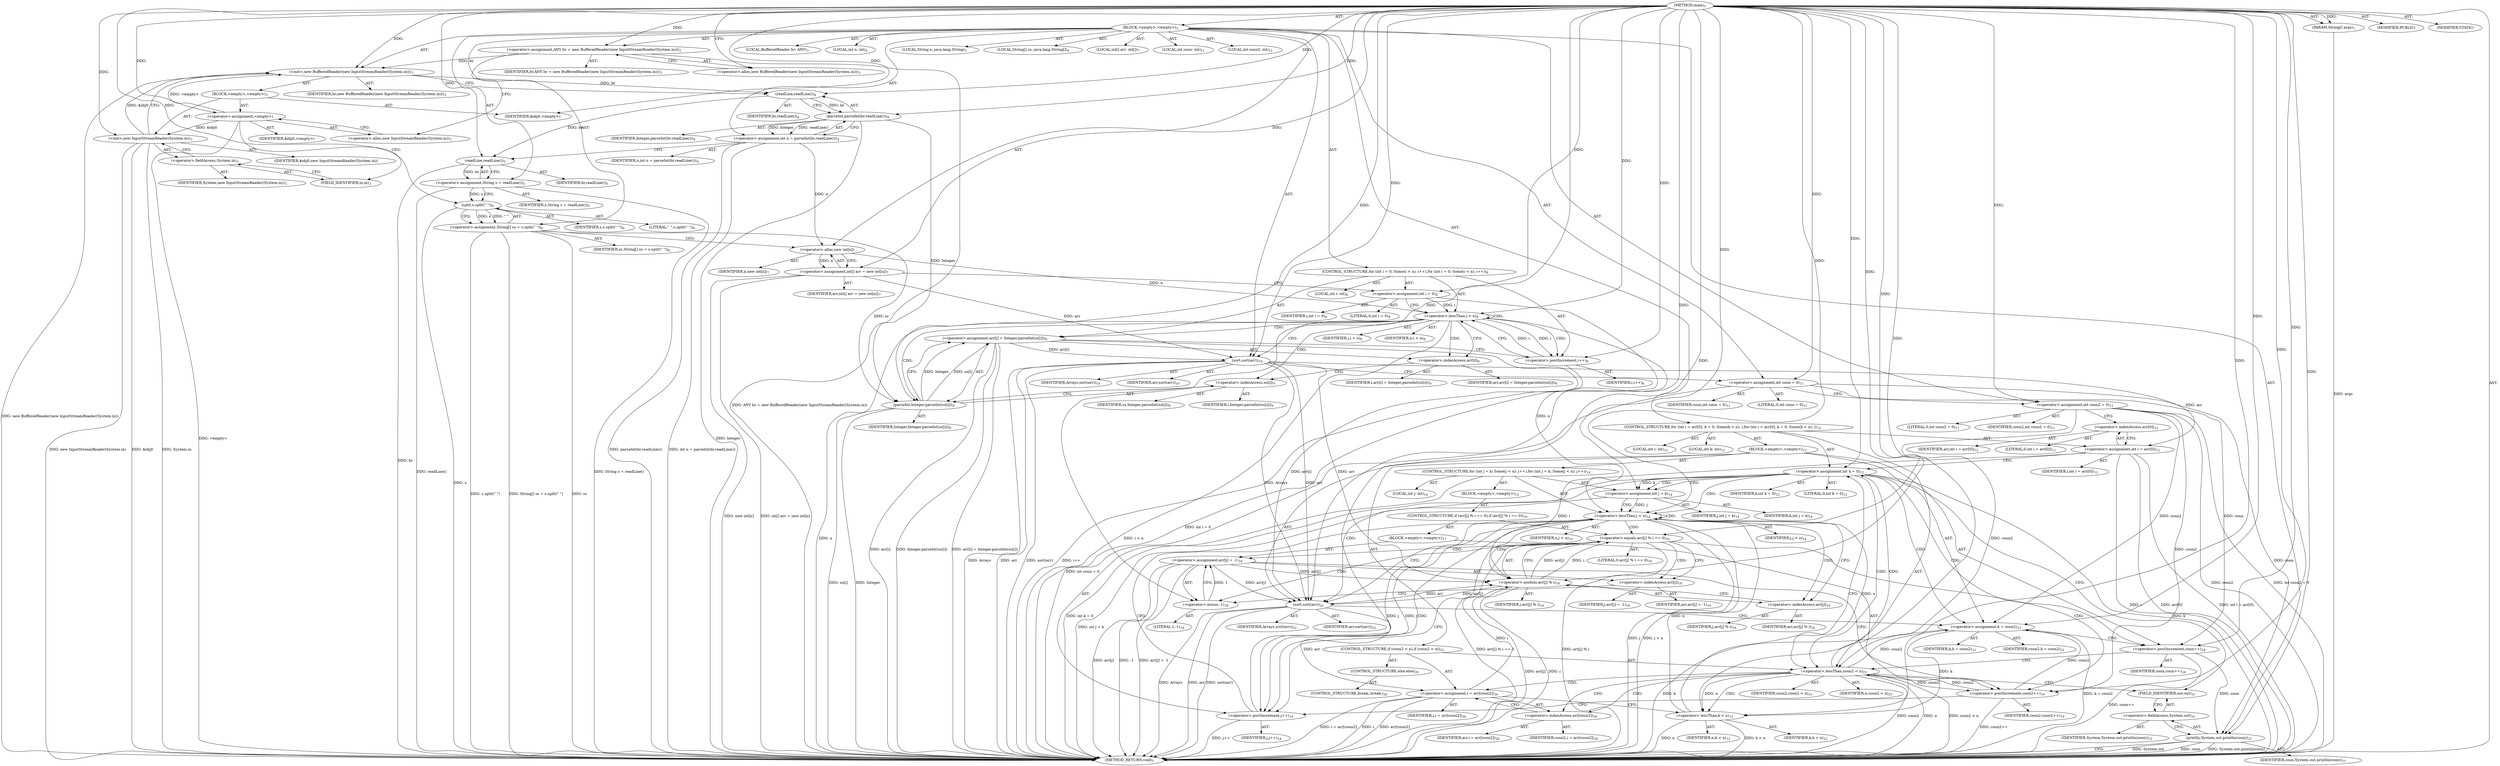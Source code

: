 digraph "main" {  
"19" [label = <(METHOD,main)<SUB>1</SUB>> ]
"20" [label = <(PARAM,String[] args)<SUB>1</SUB>> ]
"21" [label = <(BLOCK,&lt;empty&gt;,&lt;empty&gt;)<SUB>2</SUB>> ]
"4" [label = <(LOCAL,BufferedReader br: ANY)<SUB>3</SUB>> ]
"22" [label = <(&lt;operator&gt;.assignment,ANY br = new BufferedReader(new InputStreamReader(System.in)))<SUB>3</SUB>> ]
"23" [label = <(IDENTIFIER,br,ANY br = new BufferedReader(new InputStreamReader(System.in)))<SUB>3</SUB>> ]
"24" [label = <(&lt;operator&gt;.alloc,new BufferedReader(new InputStreamReader(System.in)))<SUB>3</SUB>> ]
"25" [label = <(&lt;init&gt;,new BufferedReader(new InputStreamReader(System.in)))<SUB>3</SUB>> ]
"3" [label = <(IDENTIFIER,br,new BufferedReader(new InputStreamReader(System.in)))<SUB>3</SUB>> ]
"26" [label = <(BLOCK,&lt;empty&gt;,&lt;empty&gt;)<SUB>3</SUB>> ]
"27" [label = <(&lt;operator&gt;.assignment,&lt;empty&gt;)> ]
"28" [label = <(IDENTIFIER,$obj0,&lt;empty&gt;)> ]
"29" [label = <(&lt;operator&gt;.alloc,new InputStreamReader(System.in))<SUB>3</SUB>> ]
"30" [label = <(&lt;init&gt;,new InputStreamReader(System.in))<SUB>3</SUB>> ]
"31" [label = <(IDENTIFIER,$obj0,new InputStreamReader(System.in))> ]
"32" [label = <(&lt;operator&gt;.fieldAccess,System.in)<SUB>3</SUB>> ]
"33" [label = <(IDENTIFIER,System,new InputStreamReader(System.in))<SUB>3</SUB>> ]
"34" [label = <(FIELD_IDENTIFIER,in,in)<SUB>3</SUB>> ]
"35" [label = <(IDENTIFIER,$obj0,&lt;empty&gt;)> ]
"36" [label = <(LOCAL,int n: int)<SUB>4</SUB>> ]
"37" [label = <(&lt;operator&gt;.assignment,int n = parseInt(br.readLine()))<SUB>4</SUB>> ]
"38" [label = <(IDENTIFIER,n,int n = parseInt(br.readLine()))<SUB>4</SUB>> ]
"39" [label = <(parseInt,parseInt(br.readLine()))<SUB>4</SUB>> ]
"40" [label = <(IDENTIFIER,Integer,parseInt(br.readLine()))<SUB>4</SUB>> ]
"41" [label = <(readLine,readLine())<SUB>4</SUB>> ]
"42" [label = <(IDENTIFIER,br,readLine())<SUB>4</SUB>> ]
"43" [label = <(LOCAL,String s: java.lang.String)<SUB>5</SUB>> ]
"44" [label = <(&lt;operator&gt;.assignment,String s = readLine())<SUB>5</SUB>> ]
"45" [label = <(IDENTIFIER,s,String s = readLine())<SUB>5</SUB>> ]
"46" [label = <(readLine,readLine())<SUB>5</SUB>> ]
"47" [label = <(IDENTIFIER,br,readLine())<SUB>5</SUB>> ]
"48" [label = <(LOCAL,String[] ss: java.lang.String[])<SUB>6</SUB>> ]
"49" [label = <(&lt;operator&gt;.assignment,String[] ss = s.split(&quot; &quot;))<SUB>6</SUB>> ]
"50" [label = <(IDENTIFIER,ss,String[] ss = s.split(&quot; &quot;))<SUB>6</SUB>> ]
"51" [label = <(split,s.split(&quot; &quot;))<SUB>6</SUB>> ]
"52" [label = <(IDENTIFIER,s,s.split(&quot; &quot;))<SUB>6</SUB>> ]
"53" [label = <(LITERAL,&quot; &quot;,s.split(&quot; &quot;))<SUB>6</SUB>> ]
"54" [label = <(LOCAL,int[] arr: int[])<SUB>7</SUB>> ]
"55" [label = <(&lt;operator&gt;.assignment,int[] arr = new int[n])<SUB>7</SUB>> ]
"56" [label = <(IDENTIFIER,arr,int[] arr = new int[n])<SUB>7</SUB>> ]
"57" [label = <(&lt;operator&gt;.alloc,new int[n])> ]
"58" [label = <(IDENTIFIER,n,new int[n])<SUB>7</SUB>> ]
"59" [label = <(CONTROL_STRUCTURE,for (int i = 0; Some(i &lt; n); i++),for (int i = 0; Some(i &lt; n); i++))<SUB>8</SUB>> ]
"60" [label = <(LOCAL,int i: int)<SUB>8</SUB>> ]
"61" [label = <(&lt;operator&gt;.assignment,int i = 0)<SUB>8</SUB>> ]
"62" [label = <(IDENTIFIER,i,int i = 0)<SUB>8</SUB>> ]
"63" [label = <(LITERAL,0,int i = 0)<SUB>8</SUB>> ]
"64" [label = <(&lt;operator&gt;.lessThan,i &lt; n)<SUB>8</SUB>> ]
"65" [label = <(IDENTIFIER,i,i &lt; n)<SUB>8</SUB>> ]
"66" [label = <(IDENTIFIER,n,i &lt; n)<SUB>8</SUB>> ]
"67" [label = <(&lt;operator&gt;.postIncrement,i++)<SUB>8</SUB>> ]
"68" [label = <(IDENTIFIER,i,i++)<SUB>8</SUB>> ]
"69" [label = <(&lt;operator&gt;.assignment,arr[i] = Integer.parseInt(ss[i]))<SUB>9</SUB>> ]
"70" [label = <(&lt;operator&gt;.indexAccess,arr[i])<SUB>9</SUB>> ]
"71" [label = <(IDENTIFIER,arr,arr[i] = Integer.parseInt(ss[i]))<SUB>9</SUB>> ]
"72" [label = <(IDENTIFIER,i,arr[i] = Integer.parseInt(ss[i]))<SUB>9</SUB>> ]
"73" [label = <(parseInt,Integer.parseInt(ss[i]))<SUB>9</SUB>> ]
"74" [label = <(IDENTIFIER,Integer,Integer.parseInt(ss[i]))<SUB>9</SUB>> ]
"75" [label = <(&lt;operator&gt;.indexAccess,ss[i])<SUB>9</SUB>> ]
"76" [label = <(IDENTIFIER,ss,Integer.parseInt(ss[i]))<SUB>9</SUB>> ]
"77" [label = <(IDENTIFIER,i,Integer.parseInt(ss[i]))<SUB>9</SUB>> ]
"78" [label = <(sort,sort(arr))<SUB>10</SUB>> ]
"79" [label = <(IDENTIFIER,Arrays,sort(arr))<SUB>10</SUB>> ]
"80" [label = <(IDENTIFIER,arr,sort(arr))<SUB>10</SUB>> ]
"81" [label = <(LOCAL,int coun: int)<SUB>11</SUB>> ]
"82" [label = <(LOCAL,int coun2: int)<SUB>11</SUB>> ]
"83" [label = <(&lt;operator&gt;.assignment,int coun = 0)<SUB>11</SUB>> ]
"84" [label = <(IDENTIFIER,coun,int coun = 0)<SUB>11</SUB>> ]
"85" [label = <(LITERAL,0,int coun = 0)<SUB>11</SUB>> ]
"86" [label = <(&lt;operator&gt;.assignment,int coun2 = 0)<SUB>11</SUB>> ]
"87" [label = <(IDENTIFIER,coun2,int coun2 = 0)<SUB>11</SUB>> ]
"88" [label = <(LITERAL,0,int coun2 = 0)<SUB>11</SUB>> ]
"89" [label = <(CONTROL_STRUCTURE,for (int i = arr[0], k = 0; Some(k &lt; n); ),for (int i = arr[0], k = 0; Some(k &lt; n); ))<SUB>12</SUB>> ]
"90" [label = <(LOCAL,int i: int)<SUB>12</SUB>> ]
"91" [label = <(LOCAL,int k: int)<SUB>12</SUB>> ]
"92" [label = <(&lt;operator&gt;.assignment,int i = arr[0])<SUB>12</SUB>> ]
"93" [label = <(IDENTIFIER,i,int i = arr[0])<SUB>12</SUB>> ]
"94" [label = <(&lt;operator&gt;.indexAccess,arr[0])<SUB>12</SUB>> ]
"95" [label = <(IDENTIFIER,arr,int i = arr[0])<SUB>12</SUB>> ]
"96" [label = <(LITERAL,0,int i = arr[0])<SUB>12</SUB>> ]
"97" [label = <(&lt;operator&gt;.assignment,int k = 0)<SUB>12</SUB>> ]
"98" [label = <(IDENTIFIER,k,int k = 0)<SUB>12</SUB>> ]
"99" [label = <(LITERAL,0,int k = 0)<SUB>12</SUB>> ]
"100" [label = <(&lt;operator&gt;.lessThan,k &lt; n)<SUB>12</SUB>> ]
"101" [label = <(IDENTIFIER,k,k &lt; n)<SUB>12</SUB>> ]
"102" [label = <(IDENTIFIER,n,k &lt; n)<SUB>12</SUB>> ]
"103" [label = <(BLOCK,&lt;empty&gt;,&lt;empty&gt;)<SUB>13</SUB>> ]
"104" [label = <(CONTROL_STRUCTURE,for (int j = k; Some(j &lt; n); j++),for (int j = k; Some(j &lt; n); j++))<SUB>14</SUB>> ]
"105" [label = <(LOCAL,int j: int)<SUB>14</SUB>> ]
"106" [label = <(&lt;operator&gt;.assignment,int j = k)<SUB>14</SUB>> ]
"107" [label = <(IDENTIFIER,j,int j = k)<SUB>14</SUB>> ]
"108" [label = <(IDENTIFIER,k,int j = k)<SUB>14</SUB>> ]
"109" [label = <(&lt;operator&gt;.lessThan,j &lt; n)<SUB>14</SUB>> ]
"110" [label = <(IDENTIFIER,j,j &lt; n)<SUB>14</SUB>> ]
"111" [label = <(IDENTIFIER,n,j &lt; n)<SUB>14</SUB>> ]
"112" [label = <(&lt;operator&gt;.postIncrement,j++)<SUB>14</SUB>> ]
"113" [label = <(IDENTIFIER,j,j++)<SUB>14</SUB>> ]
"114" [label = <(BLOCK,&lt;empty&gt;,&lt;empty&gt;)<SUB>15</SUB>> ]
"115" [label = <(CONTROL_STRUCTURE,if (arr[j] % i == 0),if (arr[j] % i == 0))<SUB>16</SUB>> ]
"116" [label = <(&lt;operator&gt;.equals,arr[j] % i == 0)<SUB>16</SUB>> ]
"117" [label = <(&lt;operator&gt;.modulo,arr[j] % i)<SUB>16</SUB>> ]
"118" [label = <(&lt;operator&gt;.indexAccess,arr[j])<SUB>16</SUB>> ]
"119" [label = <(IDENTIFIER,arr,arr[j] % i)<SUB>16</SUB>> ]
"120" [label = <(IDENTIFIER,j,arr[j] % i)<SUB>16</SUB>> ]
"121" [label = <(IDENTIFIER,i,arr[j] % i)<SUB>16</SUB>> ]
"122" [label = <(LITERAL,0,arr[j] % i == 0)<SUB>16</SUB>> ]
"123" [label = <(BLOCK,&lt;empty&gt;,&lt;empty&gt;)<SUB>17</SUB>> ]
"124" [label = <(&lt;operator&gt;.assignment,arr[j] = -1)<SUB>18</SUB>> ]
"125" [label = <(&lt;operator&gt;.indexAccess,arr[j])<SUB>18</SUB>> ]
"126" [label = <(IDENTIFIER,arr,arr[j] = -1)<SUB>18</SUB>> ]
"127" [label = <(IDENTIFIER,j,arr[j] = -1)<SUB>18</SUB>> ]
"128" [label = <(&lt;operator&gt;.minus,-1)<SUB>18</SUB>> ]
"129" [label = <(LITERAL,1,-1)<SUB>18</SUB>> ]
"130" [label = <(&lt;operator&gt;.postIncrement,coun2++)<SUB>19</SUB>> ]
"131" [label = <(IDENTIFIER,coun2,coun2++)<SUB>19</SUB>> ]
"132" [label = <(sort,sort(arr))<SUB>22</SUB>> ]
"133" [label = <(IDENTIFIER,Arrays,sort(arr))<SUB>22</SUB>> ]
"134" [label = <(IDENTIFIER,arr,sort(arr))<SUB>22</SUB>> ]
"135" [label = <(&lt;operator&gt;.assignment,k = coun2)<SUB>23</SUB>> ]
"136" [label = <(IDENTIFIER,k,k = coun2)<SUB>23</SUB>> ]
"137" [label = <(IDENTIFIER,coun2,k = coun2)<SUB>23</SUB>> ]
"138" [label = <(&lt;operator&gt;.postIncrement,coun++)<SUB>24</SUB>> ]
"139" [label = <(IDENTIFIER,coun,coun++)<SUB>24</SUB>> ]
"140" [label = <(CONTROL_STRUCTURE,if (coun2 &lt; n),if (coun2 &lt; n))<SUB>25</SUB>> ]
"141" [label = <(&lt;operator&gt;.lessThan,coun2 &lt; n)<SUB>25</SUB>> ]
"142" [label = <(IDENTIFIER,coun2,coun2 &lt; n)<SUB>25</SUB>> ]
"143" [label = <(IDENTIFIER,n,coun2 &lt; n)<SUB>25</SUB>> ]
"144" [label = <(&lt;operator&gt;.assignment,i = arr[coun2])<SUB>26</SUB>> ]
"145" [label = <(IDENTIFIER,i,i = arr[coun2])<SUB>26</SUB>> ]
"146" [label = <(&lt;operator&gt;.indexAccess,arr[coun2])<SUB>26</SUB>> ]
"147" [label = <(IDENTIFIER,arr,i = arr[coun2])<SUB>26</SUB>> ]
"148" [label = <(IDENTIFIER,coun2,i = arr[coun2])<SUB>26</SUB>> ]
"149" [label = <(CONTROL_STRUCTURE,else,else)<SUB>28</SUB>> ]
"150" [label = <(CONTROL_STRUCTURE,break;,break;)<SUB>28</SUB>> ]
"151" [label = <(println,System.out.println(coun))<SUB>31</SUB>> ]
"152" [label = <(&lt;operator&gt;.fieldAccess,System.out)<SUB>31</SUB>> ]
"153" [label = <(IDENTIFIER,System,System.out.println(coun))<SUB>31</SUB>> ]
"154" [label = <(FIELD_IDENTIFIER,out,out)<SUB>31</SUB>> ]
"155" [label = <(IDENTIFIER,coun,System.out.println(coun))<SUB>31</SUB>> ]
"156" [label = <(MODIFIER,PUBLIC)> ]
"157" [label = <(MODIFIER,STATIC)> ]
"158" [label = <(METHOD_RETURN,void)<SUB>1</SUB>> ]
  "19" -> "20"  [ label = "AST: "] 
  "19" -> "21"  [ label = "AST: "] 
  "19" -> "156"  [ label = "AST: "] 
  "19" -> "157"  [ label = "AST: "] 
  "19" -> "158"  [ label = "AST: "] 
  "21" -> "4"  [ label = "AST: "] 
  "21" -> "22"  [ label = "AST: "] 
  "21" -> "25"  [ label = "AST: "] 
  "21" -> "36"  [ label = "AST: "] 
  "21" -> "37"  [ label = "AST: "] 
  "21" -> "43"  [ label = "AST: "] 
  "21" -> "44"  [ label = "AST: "] 
  "21" -> "48"  [ label = "AST: "] 
  "21" -> "49"  [ label = "AST: "] 
  "21" -> "54"  [ label = "AST: "] 
  "21" -> "55"  [ label = "AST: "] 
  "21" -> "59"  [ label = "AST: "] 
  "21" -> "78"  [ label = "AST: "] 
  "21" -> "81"  [ label = "AST: "] 
  "21" -> "82"  [ label = "AST: "] 
  "21" -> "83"  [ label = "AST: "] 
  "21" -> "86"  [ label = "AST: "] 
  "21" -> "89"  [ label = "AST: "] 
  "21" -> "151"  [ label = "AST: "] 
  "22" -> "23"  [ label = "AST: "] 
  "22" -> "24"  [ label = "AST: "] 
  "25" -> "3"  [ label = "AST: "] 
  "25" -> "26"  [ label = "AST: "] 
  "26" -> "27"  [ label = "AST: "] 
  "26" -> "30"  [ label = "AST: "] 
  "26" -> "35"  [ label = "AST: "] 
  "27" -> "28"  [ label = "AST: "] 
  "27" -> "29"  [ label = "AST: "] 
  "30" -> "31"  [ label = "AST: "] 
  "30" -> "32"  [ label = "AST: "] 
  "32" -> "33"  [ label = "AST: "] 
  "32" -> "34"  [ label = "AST: "] 
  "37" -> "38"  [ label = "AST: "] 
  "37" -> "39"  [ label = "AST: "] 
  "39" -> "40"  [ label = "AST: "] 
  "39" -> "41"  [ label = "AST: "] 
  "41" -> "42"  [ label = "AST: "] 
  "44" -> "45"  [ label = "AST: "] 
  "44" -> "46"  [ label = "AST: "] 
  "46" -> "47"  [ label = "AST: "] 
  "49" -> "50"  [ label = "AST: "] 
  "49" -> "51"  [ label = "AST: "] 
  "51" -> "52"  [ label = "AST: "] 
  "51" -> "53"  [ label = "AST: "] 
  "55" -> "56"  [ label = "AST: "] 
  "55" -> "57"  [ label = "AST: "] 
  "57" -> "58"  [ label = "AST: "] 
  "59" -> "60"  [ label = "AST: "] 
  "59" -> "61"  [ label = "AST: "] 
  "59" -> "64"  [ label = "AST: "] 
  "59" -> "67"  [ label = "AST: "] 
  "59" -> "69"  [ label = "AST: "] 
  "61" -> "62"  [ label = "AST: "] 
  "61" -> "63"  [ label = "AST: "] 
  "64" -> "65"  [ label = "AST: "] 
  "64" -> "66"  [ label = "AST: "] 
  "67" -> "68"  [ label = "AST: "] 
  "69" -> "70"  [ label = "AST: "] 
  "69" -> "73"  [ label = "AST: "] 
  "70" -> "71"  [ label = "AST: "] 
  "70" -> "72"  [ label = "AST: "] 
  "73" -> "74"  [ label = "AST: "] 
  "73" -> "75"  [ label = "AST: "] 
  "75" -> "76"  [ label = "AST: "] 
  "75" -> "77"  [ label = "AST: "] 
  "78" -> "79"  [ label = "AST: "] 
  "78" -> "80"  [ label = "AST: "] 
  "83" -> "84"  [ label = "AST: "] 
  "83" -> "85"  [ label = "AST: "] 
  "86" -> "87"  [ label = "AST: "] 
  "86" -> "88"  [ label = "AST: "] 
  "89" -> "90"  [ label = "AST: "] 
  "89" -> "91"  [ label = "AST: "] 
  "89" -> "92"  [ label = "AST: "] 
  "89" -> "97"  [ label = "AST: "] 
  "89" -> "100"  [ label = "AST: "] 
  "89" -> "103"  [ label = "AST: "] 
  "92" -> "93"  [ label = "AST: "] 
  "92" -> "94"  [ label = "AST: "] 
  "94" -> "95"  [ label = "AST: "] 
  "94" -> "96"  [ label = "AST: "] 
  "97" -> "98"  [ label = "AST: "] 
  "97" -> "99"  [ label = "AST: "] 
  "100" -> "101"  [ label = "AST: "] 
  "100" -> "102"  [ label = "AST: "] 
  "103" -> "104"  [ label = "AST: "] 
  "103" -> "132"  [ label = "AST: "] 
  "103" -> "135"  [ label = "AST: "] 
  "103" -> "138"  [ label = "AST: "] 
  "103" -> "140"  [ label = "AST: "] 
  "104" -> "105"  [ label = "AST: "] 
  "104" -> "106"  [ label = "AST: "] 
  "104" -> "109"  [ label = "AST: "] 
  "104" -> "112"  [ label = "AST: "] 
  "104" -> "114"  [ label = "AST: "] 
  "106" -> "107"  [ label = "AST: "] 
  "106" -> "108"  [ label = "AST: "] 
  "109" -> "110"  [ label = "AST: "] 
  "109" -> "111"  [ label = "AST: "] 
  "112" -> "113"  [ label = "AST: "] 
  "114" -> "115"  [ label = "AST: "] 
  "115" -> "116"  [ label = "AST: "] 
  "115" -> "123"  [ label = "AST: "] 
  "116" -> "117"  [ label = "AST: "] 
  "116" -> "122"  [ label = "AST: "] 
  "117" -> "118"  [ label = "AST: "] 
  "117" -> "121"  [ label = "AST: "] 
  "118" -> "119"  [ label = "AST: "] 
  "118" -> "120"  [ label = "AST: "] 
  "123" -> "124"  [ label = "AST: "] 
  "123" -> "130"  [ label = "AST: "] 
  "124" -> "125"  [ label = "AST: "] 
  "124" -> "128"  [ label = "AST: "] 
  "125" -> "126"  [ label = "AST: "] 
  "125" -> "127"  [ label = "AST: "] 
  "128" -> "129"  [ label = "AST: "] 
  "130" -> "131"  [ label = "AST: "] 
  "132" -> "133"  [ label = "AST: "] 
  "132" -> "134"  [ label = "AST: "] 
  "135" -> "136"  [ label = "AST: "] 
  "135" -> "137"  [ label = "AST: "] 
  "138" -> "139"  [ label = "AST: "] 
  "140" -> "141"  [ label = "AST: "] 
  "140" -> "144"  [ label = "AST: "] 
  "140" -> "149"  [ label = "AST: "] 
  "141" -> "142"  [ label = "AST: "] 
  "141" -> "143"  [ label = "AST: "] 
  "144" -> "145"  [ label = "AST: "] 
  "144" -> "146"  [ label = "AST: "] 
  "146" -> "147"  [ label = "AST: "] 
  "146" -> "148"  [ label = "AST: "] 
  "149" -> "150"  [ label = "AST: "] 
  "151" -> "152"  [ label = "AST: "] 
  "151" -> "155"  [ label = "AST: "] 
  "152" -> "153"  [ label = "AST: "] 
  "152" -> "154"  [ label = "AST: "] 
  "22" -> "29"  [ label = "CFG: "] 
  "25" -> "41"  [ label = "CFG: "] 
  "37" -> "46"  [ label = "CFG: "] 
  "44" -> "51"  [ label = "CFG: "] 
  "49" -> "57"  [ label = "CFG: "] 
  "55" -> "61"  [ label = "CFG: "] 
  "78" -> "83"  [ label = "CFG: "] 
  "83" -> "86"  [ label = "CFG: "] 
  "86" -> "94"  [ label = "CFG: "] 
  "151" -> "158"  [ label = "CFG: "] 
  "24" -> "22"  [ label = "CFG: "] 
  "39" -> "37"  [ label = "CFG: "] 
  "46" -> "44"  [ label = "CFG: "] 
  "51" -> "49"  [ label = "CFG: "] 
  "57" -> "55"  [ label = "CFG: "] 
  "61" -> "64"  [ label = "CFG: "] 
  "64" -> "70"  [ label = "CFG: "] 
  "64" -> "78"  [ label = "CFG: "] 
  "67" -> "64"  [ label = "CFG: "] 
  "69" -> "67"  [ label = "CFG: "] 
  "92" -> "97"  [ label = "CFG: "] 
  "97" -> "106"  [ label = "CFG: "] 
  "97" -> "154"  [ label = "CFG: "] 
  "100" -> "97"  [ label = "CFG: "] 
  "152" -> "151"  [ label = "CFG: "] 
  "27" -> "34"  [ label = "CFG: "] 
  "30" -> "25"  [ label = "CFG: "] 
  "41" -> "39"  [ label = "CFG: "] 
  "70" -> "75"  [ label = "CFG: "] 
  "73" -> "69"  [ label = "CFG: "] 
  "94" -> "92"  [ label = "CFG: "] 
  "132" -> "135"  [ label = "CFG: "] 
  "135" -> "138"  [ label = "CFG: "] 
  "138" -> "141"  [ label = "CFG: "] 
  "154" -> "152"  [ label = "CFG: "] 
  "29" -> "27"  [ label = "CFG: "] 
  "32" -> "30"  [ label = "CFG: "] 
  "75" -> "73"  [ label = "CFG: "] 
  "106" -> "109"  [ label = "CFG: "] 
  "109" -> "118"  [ label = "CFG: "] 
  "109" -> "132"  [ label = "CFG: "] 
  "112" -> "109"  [ label = "CFG: "] 
  "141" -> "146"  [ label = "CFG: "] 
  "141" -> "154"  [ label = "CFG: "] 
  "144" -> "100"  [ label = "CFG: "] 
  "34" -> "32"  [ label = "CFG: "] 
  "146" -> "144"  [ label = "CFG: "] 
  "116" -> "125"  [ label = "CFG: "] 
  "116" -> "112"  [ label = "CFG: "] 
  "117" -> "116"  [ label = "CFG: "] 
  "124" -> "130"  [ label = "CFG: "] 
  "130" -> "112"  [ label = "CFG: "] 
  "118" -> "117"  [ label = "CFG: "] 
  "125" -> "128"  [ label = "CFG: "] 
  "128" -> "124"  [ label = "CFG: "] 
  "19" -> "24"  [ label = "CFG: "] 
  "20" -> "158"  [ label = "DDG: args"] 
  "22" -> "158"  [ label = "DDG: ANY br = new BufferedReader(new InputStreamReader(System.in))"] 
  "27" -> "158"  [ label = "DDG: &lt;empty&gt;"] 
  "30" -> "158"  [ label = "DDG: $obj0"] 
  "30" -> "158"  [ label = "DDG: System.in"] 
  "30" -> "158"  [ label = "DDG: new InputStreamReader(System.in)"] 
  "25" -> "158"  [ label = "DDG: new BufferedReader(new InputStreamReader(System.in))"] 
  "39" -> "158"  [ label = "DDG: Integer"] 
  "37" -> "158"  [ label = "DDG: parseInt(br.readLine())"] 
  "37" -> "158"  [ label = "DDG: int n = parseInt(br.readLine())"] 
  "46" -> "158"  [ label = "DDG: br"] 
  "44" -> "158"  [ label = "DDG: readLine()"] 
  "44" -> "158"  [ label = "DDG: String s = readLine()"] 
  "49" -> "158"  [ label = "DDG: ss"] 
  "51" -> "158"  [ label = "DDG: s"] 
  "49" -> "158"  [ label = "DDG: s.split(&quot; &quot;)"] 
  "49" -> "158"  [ label = "DDG: String[] ss = s.split(&quot; &quot;)"] 
  "55" -> "158"  [ label = "DDG: new int[n]"] 
  "55" -> "158"  [ label = "DDG: int[] arr = new int[n]"] 
  "61" -> "158"  [ label = "DDG: int i = 0"] 
  "64" -> "158"  [ label = "DDG: n"] 
  "64" -> "158"  [ label = "DDG: i &lt; n"] 
  "78" -> "158"  [ label = "DDG: Arrays"] 
  "78" -> "158"  [ label = "DDG: arr"] 
  "78" -> "158"  [ label = "DDG: sort(arr)"] 
  "83" -> "158"  [ label = "DDG: int coun = 0"] 
  "86" -> "158"  [ label = "DDG: coun2"] 
  "86" -> "158"  [ label = "DDG: int coun2 = 0"] 
  "92" -> "158"  [ label = "DDG: i"] 
  "92" -> "158"  [ label = "DDG: arr[0]"] 
  "92" -> "158"  [ label = "DDG: int i = arr[0]"] 
  "97" -> "158"  [ label = "DDG: k"] 
  "97" -> "158"  [ label = "DDG: int k = 0"] 
  "106" -> "158"  [ label = "DDG: int j = k"] 
  "109" -> "158"  [ label = "DDG: j"] 
  "109" -> "158"  [ label = "DDG: j &lt; n"] 
  "132" -> "158"  [ label = "DDG: Arrays"] 
  "132" -> "158"  [ label = "DDG: arr"] 
  "132" -> "158"  [ label = "DDG: sort(arr)"] 
  "135" -> "158"  [ label = "DDG: k"] 
  "135" -> "158"  [ label = "DDG: k = coun2"] 
  "138" -> "158"  [ label = "DDG: coun++"] 
  "141" -> "158"  [ label = "DDG: coun2"] 
  "141" -> "158"  [ label = "DDG: n"] 
  "141" -> "158"  [ label = "DDG: coun2 &lt; n"] 
  "151" -> "158"  [ label = "DDG: System.out"] 
  "151" -> "158"  [ label = "DDG: coun"] 
  "151" -> "158"  [ label = "DDG: System.out.println(coun)"] 
  "144" -> "158"  [ label = "DDG: i"] 
  "144" -> "158"  [ label = "DDG: arr[coun2]"] 
  "144" -> "158"  [ label = "DDG: i = arr[coun2]"] 
  "100" -> "158"  [ label = "DDG: n"] 
  "100" -> "158"  [ label = "DDG: k &lt; n"] 
  "117" -> "158"  [ label = "DDG: arr[j]"] 
  "117" -> "158"  [ label = "DDG: i"] 
  "116" -> "158"  [ label = "DDG: arr[j] % i"] 
  "116" -> "158"  [ label = "DDG: arr[j] % i == 0"] 
  "124" -> "158"  [ label = "DDG: arr[j]"] 
  "124" -> "158"  [ label = "DDG: -1"] 
  "124" -> "158"  [ label = "DDG: arr[j] = -1"] 
  "130" -> "158"  [ label = "DDG: coun2++"] 
  "112" -> "158"  [ label = "DDG: j++"] 
  "69" -> "158"  [ label = "DDG: arr[i]"] 
  "73" -> "158"  [ label = "DDG: Integer"] 
  "73" -> "158"  [ label = "DDG: ss[i]"] 
  "69" -> "158"  [ label = "DDG: Integer.parseInt(ss[i])"] 
  "69" -> "158"  [ label = "DDG: arr[i] = Integer.parseInt(ss[i])"] 
  "67" -> "158"  [ label = "DDG: i++"] 
  "19" -> "20"  [ label = "DDG: "] 
  "19" -> "22"  [ label = "DDG: "] 
  "39" -> "37"  [ label = "DDG: Integer"] 
  "39" -> "37"  [ label = "DDG: readLine()"] 
  "46" -> "44"  [ label = "DDG: br"] 
  "51" -> "49"  [ label = "DDG: s"] 
  "51" -> "49"  [ label = "DDG: &quot; &quot;"] 
  "57" -> "55"  [ label = "DDG: n"] 
  "19" -> "83"  [ label = "DDG: "] 
  "19" -> "86"  [ label = "DDG: "] 
  "22" -> "25"  [ label = "DDG: br"] 
  "19" -> "25"  [ label = "DDG: "] 
  "27" -> "25"  [ label = "DDG: &lt;empty&gt;"] 
  "30" -> "25"  [ label = "DDG: $obj0"] 
  "19" -> "61"  [ label = "DDG: "] 
  "73" -> "69"  [ label = "DDG: Integer"] 
  "73" -> "69"  [ label = "DDG: ss[i]"] 
  "19" -> "78"  [ label = "DDG: "] 
  "55" -> "78"  [ label = "DDG: arr"] 
  "69" -> "78"  [ label = "DDG: arr[i]"] 
  "78" -> "92"  [ label = "DDG: arr"] 
  "19" -> "97"  [ label = "DDG: "] 
  "83" -> "151"  [ label = "DDG: coun"] 
  "138" -> "151"  [ label = "DDG: coun"] 
  "19" -> "151"  [ label = "DDG: "] 
  "19" -> "27"  [ label = "DDG: "] 
  "19" -> "35"  [ label = "DDG: "] 
  "19" -> "39"  [ label = "DDG: "] 
  "41" -> "39"  [ label = "DDG: br"] 
  "41" -> "46"  [ label = "DDG: br"] 
  "19" -> "46"  [ label = "DDG: "] 
  "44" -> "51"  [ label = "DDG: s"] 
  "19" -> "51"  [ label = "DDG: "] 
  "37" -> "57"  [ label = "DDG: n"] 
  "19" -> "57"  [ label = "DDG: "] 
  "61" -> "64"  [ label = "DDG: i"] 
  "67" -> "64"  [ label = "DDG: i"] 
  "19" -> "64"  [ label = "DDG: "] 
  "57" -> "64"  [ label = "DDG: n"] 
  "64" -> "67"  [ label = "DDG: i"] 
  "19" -> "67"  [ label = "DDG: "] 
  "135" -> "100"  [ label = "DDG: k"] 
  "19" -> "100"  [ label = "DDG: "] 
  "141" -> "100"  [ label = "DDG: n"] 
  "86" -> "135"  [ label = "DDG: coun2"] 
  "141" -> "135"  [ label = "DDG: coun2"] 
  "130" -> "135"  [ label = "DDG: coun2"] 
  "19" -> "135"  [ label = "DDG: "] 
  "27" -> "30"  [ label = "DDG: $obj0"] 
  "19" -> "30"  [ label = "DDG: "] 
  "25" -> "41"  [ label = "DDG: br"] 
  "19" -> "41"  [ label = "DDG: "] 
  "39" -> "73"  [ label = "DDG: Integer"] 
  "19" -> "73"  [ label = "DDG: "] 
  "49" -> "73"  [ label = "DDG: ss"] 
  "97" -> "106"  [ label = "DDG: k"] 
  "19" -> "106"  [ label = "DDG: "] 
  "78" -> "132"  [ label = "DDG: Arrays"] 
  "19" -> "132"  [ label = "DDG: "] 
  "78" -> "132"  [ label = "DDG: arr"] 
  "117" -> "132"  [ label = "DDG: arr[j]"] 
  "124" -> "132"  [ label = "DDG: arr[j]"] 
  "69" -> "132"  [ label = "DDG: arr[i]"] 
  "83" -> "138"  [ label = "DDG: coun"] 
  "19" -> "138"  [ label = "DDG: "] 
  "132" -> "144"  [ label = "DDG: arr"] 
  "106" -> "109"  [ label = "DDG: j"] 
  "112" -> "109"  [ label = "DDG: j"] 
  "19" -> "109"  [ label = "DDG: "] 
  "64" -> "109"  [ label = "DDG: n"] 
  "100" -> "109"  [ label = "DDG: n"] 
  "109" -> "112"  [ label = "DDG: j"] 
  "19" -> "112"  [ label = "DDG: "] 
  "19" -> "141"  [ label = "DDG: "] 
  "86" -> "141"  [ label = "DDG: coun2"] 
  "130" -> "141"  [ label = "DDG: coun2"] 
  "109" -> "141"  [ label = "DDG: n"] 
  "117" -> "116"  [ label = "DDG: arr[j]"] 
  "117" -> "116"  [ label = "DDG: i"] 
  "19" -> "116"  [ label = "DDG: "] 
  "128" -> "124"  [ label = "DDG: 1"] 
  "78" -> "117"  [ label = "DDG: arr"] 
  "132" -> "117"  [ label = "DDG: arr"] 
  "124" -> "117"  [ label = "DDG: arr[j]"] 
  "92" -> "117"  [ label = "DDG: i"] 
  "144" -> "117"  [ label = "DDG: i"] 
  "19" -> "117"  [ label = "DDG: "] 
  "86" -> "130"  [ label = "DDG: coun2"] 
  "141" -> "130"  [ label = "DDG: coun2"] 
  "19" -> "130"  [ label = "DDG: "] 
  "19" -> "128"  [ label = "DDG: "] 
  "64" -> "73"  [ label = "CDG: "] 
  "64" -> "64"  [ label = "CDG: "] 
  "64" -> "75"  [ label = "CDG: "] 
  "64" -> "69"  [ label = "CDG: "] 
  "64" -> "67"  [ label = "CDG: "] 
  "64" -> "70"  [ label = "CDG: "] 
  "97" -> "141"  [ label = "CDG: "] 
  "97" -> "132"  [ label = "CDG: "] 
  "97" -> "106"  [ label = "CDG: "] 
  "97" -> "138"  [ label = "CDG: "] 
  "97" -> "135"  [ label = "CDG: "] 
  "97" -> "109"  [ label = "CDG: "] 
  "109" -> "116"  [ label = "CDG: "] 
  "109" -> "112"  [ label = "CDG: "] 
  "109" -> "118"  [ label = "CDG: "] 
  "109" -> "117"  [ label = "CDG: "] 
  "109" -> "109"  [ label = "CDG: "] 
  "141" -> "146"  [ label = "CDG: "] 
  "141" -> "144"  [ label = "CDG: "] 
  "141" -> "97"  [ label = "CDG: "] 
  "141" -> "100"  [ label = "CDG: "] 
  "116" -> "128"  [ label = "CDG: "] 
  "116" -> "130"  [ label = "CDG: "] 
  "116" -> "124"  [ label = "CDG: "] 
  "116" -> "125"  [ label = "CDG: "] 
}
